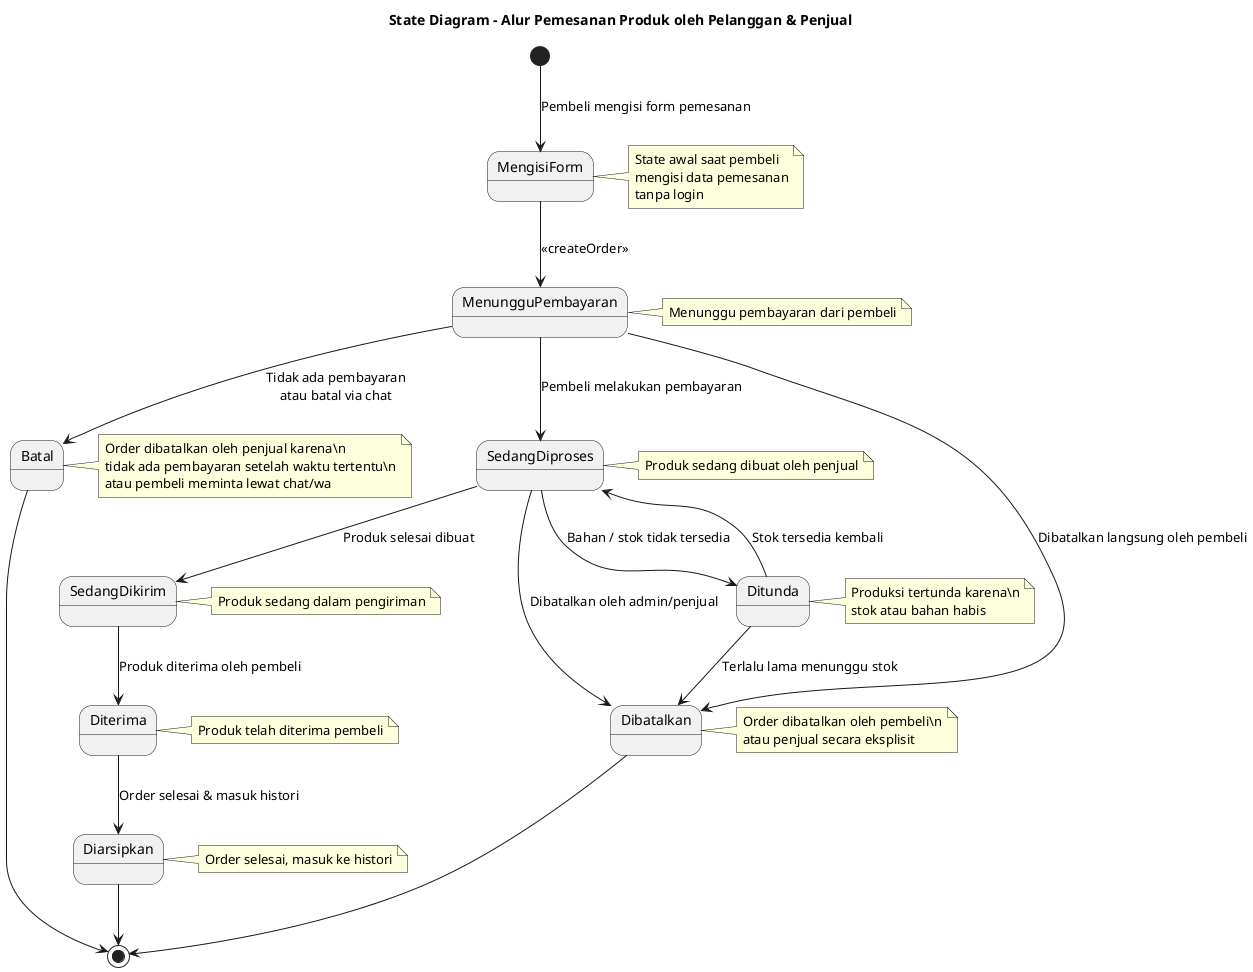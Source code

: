 @startuml
title State Diagram - Alur Pemesanan Produk oleh Pelanggan & Penjual

' === Titik awal ===
[*] --> MengisiForm : Pembeli mengisi form pemesanan

MengisiForm --> MenungguPembayaran : <<createOrder>>

' === Transisi Pembatalan ===
MenungguPembayaran --> Batal : Tidak ada pembayaran\natau batal via chat
MenungguPembayaran --> Dibatalkan : Dibatalkan langsung oleh pembeli
MenungguPembayaran --> SedangDiproses : Pembeli melakukan pembayaran

' === Proses normal ===
SedangDiproses --> Ditunda : Bahan / stok tidak tersedia
Ditunda --> SedangDiproses : Stok tersedia kembali

SedangDiproses --> SedangDikirim : Produk selesai dibuat
SedangDikirim --> Diterima : Produk diterima oleh pembeli
Diterima --> Diarsipkan : Order selesai & masuk histori

' === Pembatalan oleh sistem atau admin ===
SedangDiproses --> Dibatalkan : Dibatalkan oleh admin/penjual
Ditunda --> Dibatalkan : Terlalu lama menunggu stok

' === Titik akhir ===
Diarsipkan --> [*]
Dibatalkan --> [*]
Batal --> [*]

' === Keterangan tambahan ===
note right of MengisiForm
  State awal saat pembeli 
  mengisi data pemesanan
  tanpa login
end note

note right of MenungguPembayaran
  Menunggu pembayaran dari pembeli
end note

note right of Batal
  Order dibatalkan oleh penjual karena\n
  tidak ada pembayaran setelah waktu tertentu\n
  atau pembeli meminta lewat chat/wa
end note

note right of SedangDiproses
  Produk sedang dibuat oleh penjual
end note

note right of Ditunda
  Produksi tertunda karena\n
  stok atau bahan habis
end note

note right of SedangDikirim
  Produk sedang dalam pengiriman
end note

note right of Diterima
  Produk telah diterima pembeli
end note

note right of Diarsipkan
  Order selesai, masuk ke histori
end note

note right of Dibatalkan
  Order dibatalkan oleh pembeli\n
  atau penjual secara eksplisit
end note
@enduml